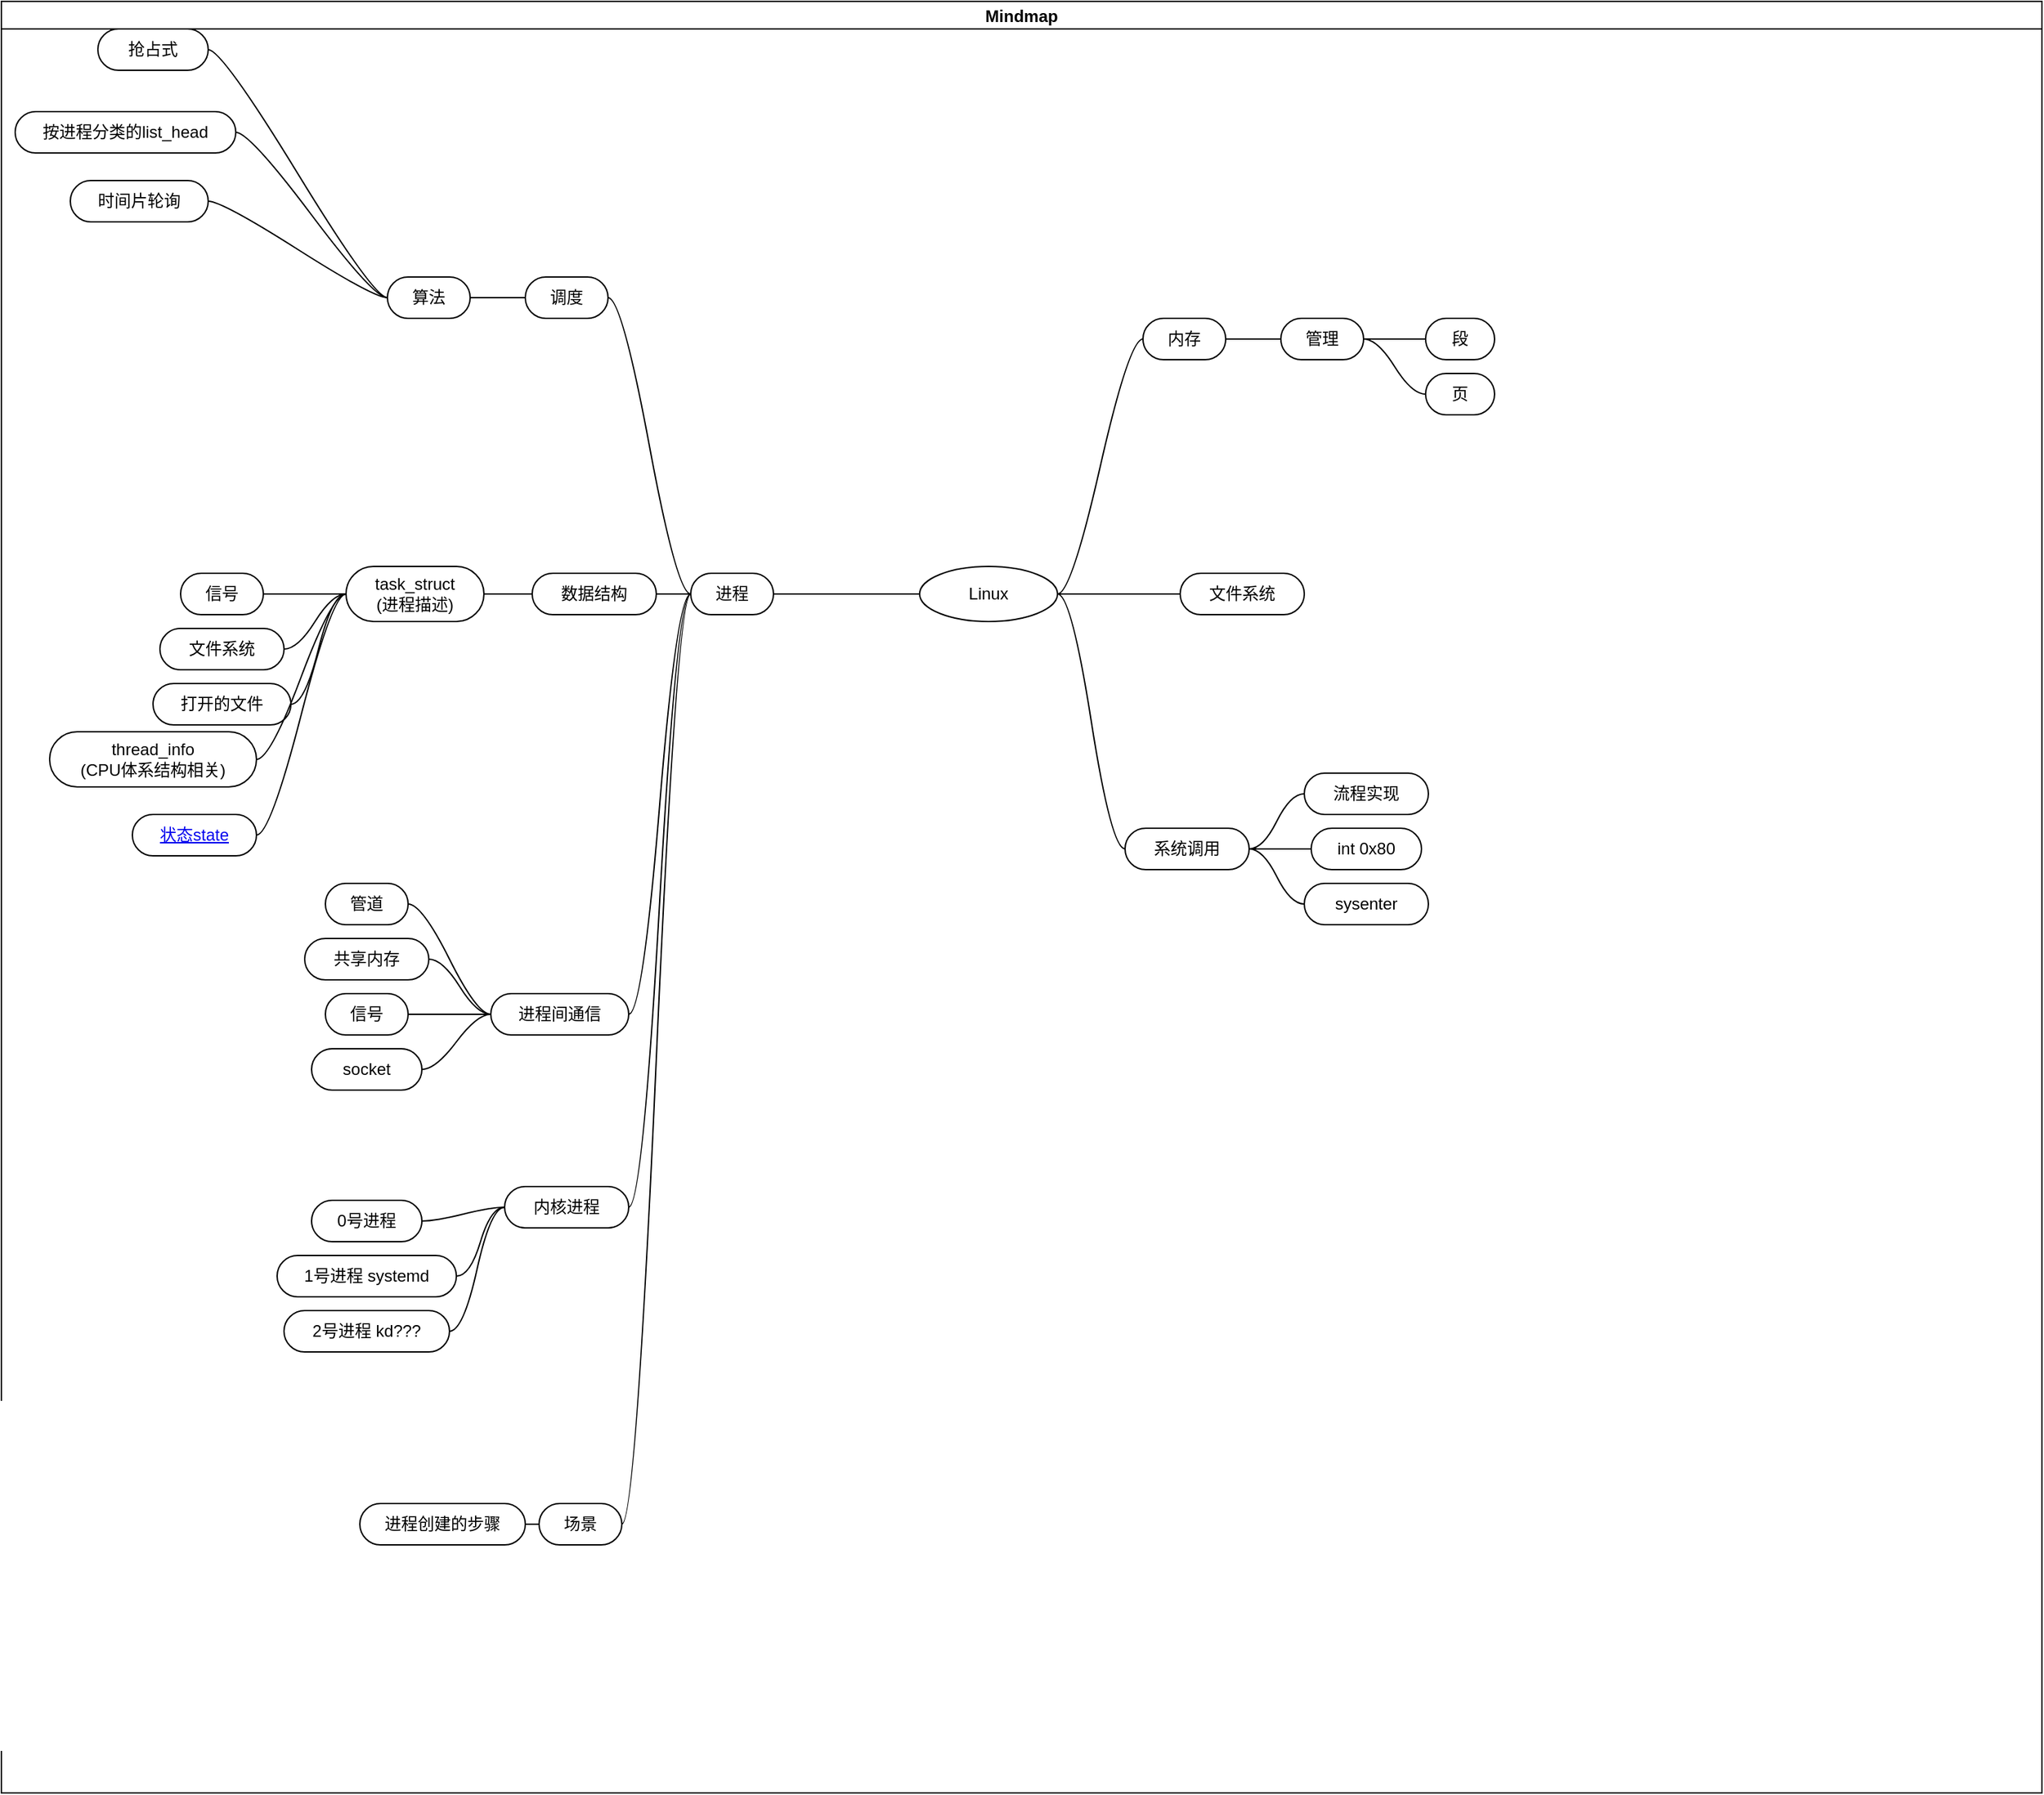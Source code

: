 <mxfile version="15.4.0" type="device" pages="4"><diagram id="NC5dIXXoRsDN5u-SF4t0" name="intro"><mxGraphModel dx="2013" dy="680" grid="1" gridSize="10" guides="1" tooltips="1" connect="1" arrows="1" fold="1" page="1" pageScale="1" pageWidth="827" pageHeight="1169" math="0" shadow="0"><root><mxCell id="0"/><mxCell id="1" parent="0"/><mxCell id="1fJ5fawiRtfGWaynXTLA-1" value="Mindmap" style="swimlane;startSize=20;horizontal=1;containerType=tree;" vertex="1" parent="1"><mxGeometry x="-110" y="20" width="1480" height="1300" as="geometry"/></mxCell><mxCell id="1fJ5fawiRtfGWaynXTLA-2" value="" style="edgeStyle=entityRelationEdgeStyle;startArrow=none;endArrow=none;segment=10;curved=1;rounded=0;" edge="1" parent="1fJ5fawiRtfGWaynXTLA-1" source="1fJ5fawiRtfGWaynXTLA-6" target="1fJ5fawiRtfGWaynXTLA-7"><mxGeometry relative="1" as="geometry"/></mxCell><mxCell id="1fJ5fawiRtfGWaynXTLA-4" value="" style="edgeStyle=entityRelationEdgeStyle;startArrow=none;endArrow=none;segment=10;curved=1;rounded=0;" edge="1" parent="1fJ5fawiRtfGWaynXTLA-1" source="1fJ5fawiRtfGWaynXTLA-6" target="1fJ5fawiRtfGWaynXTLA-9"><mxGeometry relative="1" as="geometry"/></mxCell><mxCell id="1fJ5fawiRtfGWaynXTLA-6" value="Linux" style="ellipse;whiteSpace=wrap;html=1;align=center;treeFolding=1;treeMoving=1;newEdgeStyle={&quot;edgeStyle&quot;:&quot;entityRelationEdgeStyle&quot;,&quot;startArrow&quot;:&quot;none&quot;,&quot;endArrow&quot;:&quot;none&quot;,&quot;segment&quot;:10,&quot;curved&quot;:1};" vertex="1" parent="1fJ5fawiRtfGWaynXTLA-1"><mxGeometry x="666" y="410" width="100" height="40" as="geometry"/></mxCell><mxCell id="1fJ5fawiRtfGWaynXTLA-7" value="内存" style="whiteSpace=wrap;html=1;rounded=1;arcSize=50;align=center;verticalAlign=middle;strokeWidth=1;autosize=1;spacing=4;treeFolding=1;treeMoving=1;newEdgeStyle={&quot;edgeStyle&quot;:&quot;entityRelationEdgeStyle&quot;,&quot;startArrow&quot;:&quot;none&quot;,&quot;endArrow&quot;:&quot;none&quot;,&quot;segment&quot;:10,&quot;curved&quot;:1};" vertex="1" parent="1fJ5fawiRtfGWaynXTLA-1"><mxGeometry x="828" y="230" width="60" height="30" as="geometry"/></mxCell><mxCell id="1fJ5fawiRtfGWaynXTLA-9" value="进程" style="whiteSpace=wrap;html=1;rounded=1;arcSize=50;align=center;verticalAlign=middle;strokeWidth=1;autosize=1;spacing=4;treeFolding=1;treeMoving=1;newEdgeStyle={&quot;edgeStyle&quot;:&quot;entityRelationEdgeStyle&quot;,&quot;startArrow&quot;:&quot;none&quot;,&quot;endArrow&quot;:&quot;none&quot;,&quot;segment&quot;:10,&quot;curved&quot;:1};" vertex="1" parent="1fJ5fawiRtfGWaynXTLA-1"><mxGeometry x="500" y="415" width="60" height="30" as="geometry"/></mxCell><mxCell id="1fJ5fawiRtfGWaynXTLA-11" value="" style="edgeStyle=entityRelationEdgeStyle;startArrow=none;endArrow=none;segment=10;curved=1;rounded=0;" edge="1" target="1fJ5fawiRtfGWaynXTLA-12" source="1fJ5fawiRtfGWaynXTLA-9" parent="1fJ5fawiRtfGWaynXTLA-1"><mxGeometry relative="1" as="geometry"><mxPoint x="706" y="525" as="sourcePoint"/></mxGeometry></mxCell><mxCell id="1fJ5fawiRtfGWaynXTLA-12" value="数据结构" style="whiteSpace=wrap;html=1;rounded=1;arcSize=50;align=center;verticalAlign=middle;strokeWidth=1;autosize=1;spacing=4;treeFolding=1;treeMoving=1;newEdgeStyle={&quot;edgeStyle&quot;:&quot;entityRelationEdgeStyle&quot;,&quot;startArrow&quot;:&quot;none&quot;,&quot;endArrow&quot;:&quot;none&quot;,&quot;segment&quot;:10,&quot;curved&quot;:1};" vertex="1" parent="1fJ5fawiRtfGWaynXTLA-1"><mxGeometry x="385" y="415" width="90" height="30" as="geometry"/></mxCell><mxCell id="1fJ5fawiRtfGWaynXTLA-13" value="" style="edgeStyle=entityRelationEdgeStyle;startArrow=none;endArrow=none;segment=10;curved=1;rounded=0;" edge="1" target="1fJ5fawiRtfGWaynXTLA-14" source="1fJ5fawiRtfGWaynXTLA-9" parent="1fJ5fawiRtfGWaynXTLA-1"><mxGeometry relative="1" as="geometry"><mxPoint x="540" y="530" as="sourcePoint"/></mxGeometry></mxCell><mxCell id="1fJ5fawiRtfGWaynXTLA-14" value="调度" style="whiteSpace=wrap;html=1;rounded=1;arcSize=50;align=center;verticalAlign=middle;strokeWidth=1;autosize=1;spacing=4;treeFolding=1;treeMoving=1;newEdgeStyle={&quot;edgeStyle&quot;:&quot;entityRelationEdgeStyle&quot;,&quot;startArrow&quot;:&quot;none&quot;,&quot;endArrow&quot;:&quot;none&quot;,&quot;segment&quot;:10,&quot;curved&quot;:1};" vertex="1" parent="1fJ5fawiRtfGWaynXTLA-1"><mxGeometry x="380" y="200" width="60" height="30" as="geometry"/></mxCell><mxCell id="1fJ5fawiRtfGWaynXTLA-15" value="" style="edgeStyle=entityRelationEdgeStyle;startArrow=none;endArrow=none;segment=10;curved=1;rounded=0;" edge="1" target="1fJ5fawiRtfGWaynXTLA-16" source="1fJ5fawiRtfGWaynXTLA-12" parent="1fJ5fawiRtfGWaynXTLA-1"><mxGeometry relative="1" as="geometry"><mxPoint x="540" y="530" as="sourcePoint"/></mxGeometry></mxCell><mxCell id="1fJ5fawiRtfGWaynXTLA-16" value="task_struct&lt;br&gt;(进程描述)" style="whiteSpace=wrap;html=1;rounded=1;arcSize=50;align=center;verticalAlign=middle;strokeWidth=1;autosize=1;spacing=4;treeFolding=1;treeMoving=1;newEdgeStyle={&quot;edgeStyle&quot;:&quot;entityRelationEdgeStyle&quot;,&quot;startArrow&quot;:&quot;none&quot;,&quot;endArrow&quot;:&quot;none&quot;,&quot;segment&quot;:10,&quot;curved&quot;:1};" vertex="1" parent="1fJ5fawiRtfGWaynXTLA-1"><mxGeometry x="250" y="410" width="100" height="40" as="geometry"/></mxCell><mxCell id="1fJ5fawiRtfGWaynXTLA-17" value="" style="edgeStyle=entityRelationEdgeStyle;startArrow=none;endArrow=none;segment=10;curved=1;rounded=0;" edge="1" target="1fJ5fawiRtfGWaynXTLA-18" source="1fJ5fawiRtfGWaynXTLA-16" parent="1fJ5fawiRtfGWaynXTLA-1"><mxGeometry relative="1" as="geometry"><mxPoint x="425" y="530" as="sourcePoint"/></mxGeometry></mxCell><mxCell id="1fJ5fawiRtfGWaynXTLA-18" value="信号" style="whiteSpace=wrap;html=1;rounded=1;arcSize=50;align=center;verticalAlign=middle;strokeWidth=1;autosize=1;spacing=4;treeFolding=1;treeMoving=1;newEdgeStyle={&quot;edgeStyle&quot;:&quot;entityRelationEdgeStyle&quot;,&quot;startArrow&quot;:&quot;none&quot;,&quot;endArrow&quot;:&quot;none&quot;,&quot;segment&quot;:10,&quot;curved&quot;:1};" vertex="1" parent="1fJ5fawiRtfGWaynXTLA-1"><mxGeometry x="130" y="415" width="60" height="30" as="geometry"/></mxCell><mxCell id="1fJ5fawiRtfGWaynXTLA-19" value="" style="edgeStyle=entityRelationEdgeStyle;startArrow=none;endArrow=none;segment=10;curved=1;rounded=0;" edge="1" target="1fJ5fawiRtfGWaynXTLA-20" source="1fJ5fawiRtfGWaynXTLA-16" parent="1fJ5fawiRtfGWaynXTLA-1"><mxGeometry relative="1" as="geometry"><mxPoint x="290" y="530" as="sourcePoint"/></mxGeometry></mxCell><mxCell id="1fJ5fawiRtfGWaynXTLA-20" value="文件系统" style="whiteSpace=wrap;html=1;rounded=1;arcSize=50;align=center;verticalAlign=middle;strokeWidth=1;autosize=1;spacing=4;treeFolding=1;treeMoving=1;newEdgeStyle={&quot;edgeStyle&quot;:&quot;entityRelationEdgeStyle&quot;,&quot;startArrow&quot;:&quot;none&quot;,&quot;endArrow&quot;:&quot;none&quot;,&quot;segment&quot;:10,&quot;curved&quot;:1};" vertex="1" parent="1fJ5fawiRtfGWaynXTLA-1"><mxGeometry x="115" y="455" width="90" height="30" as="geometry"/></mxCell><mxCell id="1fJ5fawiRtfGWaynXTLA-21" value="" style="edgeStyle=entityRelationEdgeStyle;startArrow=none;endArrow=none;segment=10;curved=1;rounded=0;" edge="1" target="1fJ5fawiRtfGWaynXTLA-22" source="1fJ5fawiRtfGWaynXTLA-16" parent="1fJ5fawiRtfGWaynXTLA-1"><mxGeometry relative="1" as="geometry"><mxPoint x="290" y="530" as="sourcePoint"/></mxGeometry></mxCell><mxCell id="1fJ5fawiRtfGWaynXTLA-22" value="打开的文件" style="whiteSpace=wrap;html=1;rounded=1;arcSize=50;align=center;verticalAlign=middle;strokeWidth=1;autosize=1;spacing=4;treeFolding=1;treeMoving=1;newEdgeStyle={&quot;edgeStyle&quot;:&quot;entityRelationEdgeStyle&quot;,&quot;startArrow&quot;:&quot;none&quot;,&quot;endArrow&quot;:&quot;none&quot;,&quot;segment&quot;:10,&quot;curved&quot;:1};" vertex="1" parent="1fJ5fawiRtfGWaynXTLA-1"><mxGeometry x="110" y="495" width="100" height="30" as="geometry"/></mxCell><mxCell id="1fJ5fawiRtfGWaynXTLA-23" value="" style="edgeStyle=entityRelationEdgeStyle;startArrow=none;endArrow=none;segment=10;curved=1;rounded=0;" edge="1" target="1fJ5fawiRtfGWaynXTLA-24" source="1fJ5fawiRtfGWaynXTLA-14" parent="1fJ5fawiRtfGWaynXTLA-1"><mxGeometry relative="1" as="geometry"><mxPoint x="520" y="370" as="sourcePoint"/></mxGeometry></mxCell><mxCell id="1fJ5fawiRtfGWaynXTLA-24" value="算法" style="whiteSpace=wrap;html=1;rounded=1;arcSize=50;align=center;verticalAlign=middle;strokeWidth=1;autosize=1;spacing=4;treeFolding=1;treeMoving=1;newEdgeStyle={&quot;edgeStyle&quot;:&quot;entityRelationEdgeStyle&quot;,&quot;startArrow&quot;:&quot;none&quot;,&quot;endArrow&quot;:&quot;none&quot;,&quot;segment&quot;:10,&quot;curved&quot;:1};" vertex="1" parent="1fJ5fawiRtfGWaynXTLA-1"><mxGeometry x="280" y="200" width="60" height="30" as="geometry"/></mxCell><mxCell id="1fJ5fawiRtfGWaynXTLA-25" value="" style="edgeStyle=entityRelationEdgeStyle;startArrow=none;endArrow=none;segment=10;curved=1;rounded=0;" edge="1" target="1fJ5fawiRtfGWaynXTLA-26" source="1fJ5fawiRtfGWaynXTLA-9" parent="1fJ5fawiRtfGWaynXTLA-1"><mxGeometry relative="1" as="geometry"><mxPoint x="540" y="530" as="sourcePoint"/></mxGeometry></mxCell><mxCell id="1fJ5fawiRtfGWaynXTLA-26" value="内核进程" style="whiteSpace=wrap;html=1;rounded=1;arcSize=50;align=center;verticalAlign=middle;strokeWidth=1;autosize=1;spacing=4;treeFolding=1;treeMoving=1;newEdgeStyle={&quot;edgeStyle&quot;:&quot;entityRelationEdgeStyle&quot;,&quot;startArrow&quot;:&quot;none&quot;,&quot;endArrow&quot;:&quot;none&quot;,&quot;segment&quot;:10,&quot;curved&quot;:1};" vertex="1" parent="1fJ5fawiRtfGWaynXTLA-1"><mxGeometry x="365" y="860" width="90" height="30" as="geometry"/></mxCell><mxCell id="1fJ5fawiRtfGWaynXTLA-27" value="" style="edgeStyle=entityRelationEdgeStyle;startArrow=none;endArrow=none;segment=10;curved=1;rounded=0;" edge="1" target="1fJ5fawiRtfGWaynXTLA-28" source="1fJ5fawiRtfGWaynXTLA-26" parent="1fJ5fawiRtfGWaynXTLA-1"><mxGeometry relative="1" as="geometry"><mxPoint x="505" y="820" as="sourcePoint"/></mxGeometry></mxCell><mxCell id="1fJ5fawiRtfGWaynXTLA-28" value="0号进程" style="whiteSpace=wrap;html=1;rounded=1;arcSize=50;align=center;verticalAlign=middle;strokeWidth=1;autosize=1;spacing=4;treeFolding=1;treeMoving=1;newEdgeStyle={&quot;edgeStyle&quot;:&quot;entityRelationEdgeStyle&quot;,&quot;startArrow&quot;:&quot;none&quot;,&quot;endArrow&quot;:&quot;none&quot;,&quot;segment&quot;:10,&quot;curved&quot;:1};" vertex="1" parent="1fJ5fawiRtfGWaynXTLA-1"><mxGeometry x="225" y="870" width="80" height="30" as="geometry"/></mxCell><mxCell id="1fJ5fawiRtfGWaynXTLA-29" value="" style="edgeStyle=entityRelationEdgeStyle;startArrow=none;endArrow=none;segment=10;curved=1;rounded=0;" edge="1" target="1fJ5fawiRtfGWaynXTLA-30" source="1fJ5fawiRtfGWaynXTLA-26" parent="1fJ5fawiRtfGWaynXTLA-1"><mxGeometry relative="1" as="geometry"><mxPoint x="390" y="985" as="sourcePoint"/></mxGeometry></mxCell><mxCell id="1fJ5fawiRtfGWaynXTLA-30" value="1号进程 systemd" style="whiteSpace=wrap;html=1;rounded=1;arcSize=50;align=center;verticalAlign=middle;strokeWidth=1;autosize=1;spacing=4;treeFolding=1;treeMoving=1;newEdgeStyle={&quot;edgeStyle&quot;:&quot;entityRelationEdgeStyle&quot;,&quot;startArrow&quot;:&quot;none&quot;,&quot;endArrow&quot;:&quot;none&quot;,&quot;segment&quot;:10,&quot;curved&quot;:1};" vertex="1" parent="1fJ5fawiRtfGWaynXTLA-1"><mxGeometry x="200" y="910" width="130" height="30" as="geometry"/></mxCell><mxCell id="1fJ5fawiRtfGWaynXTLA-31" value="" style="edgeStyle=entityRelationEdgeStyle;startArrow=none;endArrow=none;segment=10;curved=1;rounded=0;" edge="1" target="1fJ5fawiRtfGWaynXTLA-32" source="1fJ5fawiRtfGWaynXTLA-26" parent="1fJ5fawiRtfGWaynXTLA-1"><mxGeometry relative="1" as="geometry"><mxPoint x="390" y="985" as="sourcePoint"/></mxGeometry></mxCell><mxCell id="1fJ5fawiRtfGWaynXTLA-32" value="2号进程 kd???" style="whiteSpace=wrap;html=1;rounded=1;arcSize=50;align=center;verticalAlign=middle;strokeWidth=1;autosize=1;spacing=4;treeFolding=1;treeMoving=1;newEdgeStyle={&quot;edgeStyle&quot;:&quot;entityRelationEdgeStyle&quot;,&quot;startArrow&quot;:&quot;none&quot;,&quot;endArrow&quot;:&quot;none&quot;,&quot;segment&quot;:10,&quot;curved&quot;:1};" vertex="1" parent="1fJ5fawiRtfGWaynXTLA-1"><mxGeometry x="205" y="950" width="120" height="30" as="geometry"/></mxCell><mxCell id="1fJ5fawiRtfGWaynXTLA-33" value="" style="edgeStyle=entityRelationEdgeStyle;startArrow=none;endArrow=none;segment=10;curved=1;rounded=0;" edge="1" target="1fJ5fawiRtfGWaynXTLA-34" source="1fJ5fawiRtfGWaynXTLA-24" parent="1fJ5fawiRtfGWaynXTLA-1"><mxGeometry relative="1" as="geometry"><mxPoint x="420" y="315" as="sourcePoint"/></mxGeometry></mxCell><mxCell id="1fJ5fawiRtfGWaynXTLA-34" value="时间片轮询" style="whiteSpace=wrap;html=1;rounded=1;arcSize=50;align=center;verticalAlign=middle;strokeWidth=1;autosize=1;spacing=4;treeFolding=1;treeMoving=1;newEdgeStyle={&quot;edgeStyle&quot;:&quot;entityRelationEdgeStyle&quot;,&quot;startArrow&quot;:&quot;none&quot;,&quot;endArrow&quot;:&quot;none&quot;,&quot;segment&quot;:10,&quot;curved&quot;:1};" vertex="1" parent="1fJ5fawiRtfGWaynXTLA-1"><mxGeometry x="50" y="130" width="100" height="30" as="geometry"/></mxCell><mxCell id="1fJ5fawiRtfGWaynXTLA-35" value="" style="edgeStyle=entityRelationEdgeStyle;startArrow=none;endArrow=none;segment=10;curved=1;rounded=0;" edge="1" target="1fJ5fawiRtfGWaynXTLA-36" source="1fJ5fawiRtfGWaynXTLA-24" parent="1fJ5fawiRtfGWaynXTLA-1"><mxGeometry relative="1" as="geometry"><mxPoint x="320" y="315" as="sourcePoint"/></mxGeometry></mxCell><mxCell id="1fJ5fawiRtfGWaynXTLA-36" value="按进程分类的list_head" style="whiteSpace=wrap;html=1;rounded=1;arcSize=50;align=center;verticalAlign=middle;strokeWidth=1;autosize=1;spacing=4;treeFolding=1;treeMoving=1;newEdgeStyle={&quot;edgeStyle&quot;:&quot;entityRelationEdgeStyle&quot;,&quot;startArrow&quot;:&quot;none&quot;,&quot;endArrow&quot;:&quot;none&quot;,&quot;segment&quot;:10,&quot;curved&quot;:1};" vertex="1" parent="1fJ5fawiRtfGWaynXTLA-1"><mxGeometry x="10" y="80" width="160" height="30" as="geometry"/></mxCell><mxCell id="1fJ5fawiRtfGWaynXTLA-37" value="" style="edgeStyle=entityRelationEdgeStyle;startArrow=none;endArrow=none;segment=10;curved=1;rounded=0;" edge="1" target="1fJ5fawiRtfGWaynXTLA-38" source="1fJ5fawiRtfGWaynXTLA-24" parent="1fJ5fawiRtfGWaynXTLA-1"><mxGeometry relative="1" as="geometry"><mxPoint x="320" y="315" as="sourcePoint"/></mxGeometry></mxCell><mxCell id="1fJ5fawiRtfGWaynXTLA-38" value="抢占式" style="whiteSpace=wrap;html=1;rounded=1;arcSize=50;align=center;verticalAlign=middle;strokeWidth=1;autosize=1;spacing=4;treeFolding=1;treeMoving=1;newEdgeStyle={&quot;edgeStyle&quot;:&quot;entityRelationEdgeStyle&quot;,&quot;startArrow&quot;:&quot;none&quot;,&quot;endArrow&quot;:&quot;none&quot;,&quot;segment&quot;:10,&quot;curved&quot;:1};" vertex="1" parent="1fJ5fawiRtfGWaynXTLA-1"><mxGeometry x="70" y="20" width="80" height="30" as="geometry"/></mxCell><mxCell id="1fJ5fawiRtfGWaynXTLA-39" value="" style="edgeStyle=entityRelationEdgeStyle;startArrow=none;endArrow=none;segment=10;curved=1;rounded=0;" edge="1" target="1fJ5fawiRtfGWaynXTLA-40" source="1fJ5fawiRtfGWaynXTLA-9" parent="1fJ5fawiRtfGWaynXTLA-1"><mxGeometry relative="1" as="geometry"><mxPoint x="540" y="530" as="sourcePoint"/></mxGeometry></mxCell><mxCell id="1fJ5fawiRtfGWaynXTLA-40" value="场景" style="whiteSpace=wrap;html=1;rounded=1;arcSize=50;align=center;verticalAlign=middle;strokeWidth=1;autosize=1;spacing=4;treeFolding=1;treeMoving=1;newEdgeStyle={&quot;edgeStyle&quot;:&quot;entityRelationEdgeStyle&quot;,&quot;startArrow&quot;:&quot;none&quot;,&quot;endArrow&quot;:&quot;none&quot;,&quot;segment&quot;:10,&quot;curved&quot;:1};" vertex="1" parent="1fJ5fawiRtfGWaynXTLA-1"><mxGeometry x="390" y="1090" width="60" height="30" as="geometry"/></mxCell><mxCell id="1fJ5fawiRtfGWaynXTLA-41" value="" style="edgeStyle=entityRelationEdgeStyle;startArrow=none;endArrow=none;segment=10;curved=1;rounded=0;" edge="1" target="1fJ5fawiRtfGWaynXTLA-42" source="1fJ5fawiRtfGWaynXTLA-16" parent="1fJ5fawiRtfGWaynXTLA-1"><mxGeometry relative="1" as="geometry"><mxPoint x="415" y="560" as="sourcePoint"/></mxGeometry></mxCell><mxCell id="1fJ5fawiRtfGWaynXTLA-42" value="thread_info&lt;br&gt;(CPU体系结构相关)" style="whiteSpace=wrap;html=1;rounded=1;arcSize=50;align=center;verticalAlign=middle;strokeWidth=1;autosize=1;spacing=4;treeFolding=1;treeMoving=1;newEdgeStyle={&quot;edgeStyle&quot;:&quot;entityRelationEdgeStyle&quot;,&quot;startArrow&quot;:&quot;none&quot;,&quot;endArrow&quot;:&quot;none&quot;,&quot;segment&quot;:10,&quot;curved&quot;:1};" vertex="1" parent="1fJ5fawiRtfGWaynXTLA-1"><mxGeometry x="35" y="530" width="150" height="40" as="geometry"/></mxCell><mxCell id="1fJ5fawiRtfGWaynXTLA-43" value="" style="edgeStyle=entityRelationEdgeStyle;startArrow=none;endArrow=none;segment=10;curved=1;rounded=0;" edge="1" target="1fJ5fawiRtfGWaynXTLA-44" source="1fJ5fawiRtfGWaynXTLA-16" parent="1fJ5fawiRtfGWaynXTLA-1"><mxGeometry relative="1" as="geometry"><mxPoint x="415" y="560" as="sourcePoint"/></mxGeometry></mxCell><mxCell id="1fJ5fawiRtfGWaynXTLA-44" value="&lt;a href=&quot;data:page/id,ANKv2IUTJgYwum_a6hEW&quot;&gt;状态state&lt;/a&gt;" style="whiteSpace=wrap;html=1;rounded=1;arcSize=50;align=center;verticalAlign=middle;strokeWidth=1;autosize=1;spacing=4;treeFolding=1;treeMoving=1;newEdgeStyle={&quot;edgeStyle&quot;:&quot;entityRelationEdgeStyle&quot;,&quot;startArrow&quot;:&quot;none&quot;,&quot;endArrow&quot;:&quot;none&quot;,&quot;segment&quot;:10,&quot;curved&quot;:1};" vertex="1" parent="1fJ5fawiRtfGWaynXTLA-1"><mxGeometry x="95" y="590" width="90" height="30" as="geometry"/></mxCell><mxCell id="1fJ5fawiRtfGWaynXTLA-53" value="" style="edgeStyle=entityRelationEdgeStyle;startArrow=none;endArrow=none;segment=10;curved=1;rounded=0;" edge="1" target="1fJ5fawiRtfGWaynXTLA-54" source="1fJ5fawiRtfGWaynXTLA-6" parent="1fJ5fawiRtfGWaynXTLA-1"><mxGeometry relative="1" as="geometry"><mxPoint x="656" y="560" as="sourcePoint"/></mxGeometry></mxCell><mxCell id="1fJ5fawiRtfGWaynXTLA-54" value="文件系统" style="whiteSpace=wrap;html=1;rounded=1;arcSize=50;align=center;verticalAlign=middle;strokeWidth=1;autosize=1;spacing=4;treeFolding=1;treeMoving=1;newEdgeStyle={&quot;edgeStyle&quot;:&quot;entityRelationEdgeStyle&quot;,&quot;startArrow&quot;:&quot;none&quot;,&quot;endArrow&quot;:&quot;none&quot;,&quot;segment&quot;:10,&quot;curved&quot;:1};" vertex="1" parent="1fJ5fawiRtfGWaynXTLA-1"><mxGeometry x="855" y="415" width="90" height="30" as="geometry"/></mxCell><mxCell id="1fJ5fawiRtfGWaynXTLA-55" value="" style="edgeStyle=entityRelationEdgeStyle;startArrow=none;endArrow=none;segment=10;curved=1;rounded=0;" edge="1" target="1fJ5fawiRtfGWaynXTLA-56" source="1fJ5fawiRtfGWaynXTLA-7" parent="1fJ5fawiRtfGWaynXTLA-1"><mxGeometry relative="1" as="geometry"><mxPoint x="656" y="450" as="sourcePoint"/></mxGeometry></mxCell><mxCell id="1fJ5fawiRtfGWaynXTLA-56" value="管理" style="whiteSpace=wrap;html=1;rounded=1;arcSize=50;align=center;verticalAlign=middle;strokeWidth=1;autosize=1;spacing=4;treeFolding=1;treeMoving=1;newEdgeStyle={&quot;edgeStyle&quot;:&quot;entityRelationEdgeStyle&quot;,&quot;startArrow&quot;:&quot;none&quot;,&quot;endArrow&quot;:&quot;none&quot;,&quot;segment&quot;:10,&quot;curved&quot;:1};" vertex="1" parent="1fJ5fawiRtfGWaynXTLA-1"><mxGeometry x="928" y="230" width="60" height="30" as="geometry"/></mxCell><mxCell id="1fJ5fawiRtfGWaynXTLA-57" value="" style="edgeStyle=entityRelationEdgeStyle;startArrow=none;endArrow=none;segment=10;curved=1;rounded=0;" edge="1" target="1fJ5fawiRtfGWaynXTLA-58" source="1fJ5fawiRtfGWaynXTLA-56" parent="1fJ5fawiRtfGWaynXTLA-1"><mxGeometry relative="1" as="geometry"><mxPoint x="778" y="265" as="sourcePoint"/></mxGeometry></mxCell><mxCell id="1fJ5fawiRtfGWaynXTLA-58" value="段" style="whiteSpace=wrap;html=1;rounded=1;arcSize=50;align=center;verticalAlign=middle;strokeWidth=1;autosize=1;spacing=4;treeFolding=1;treeMoving=1;newEdgeStyle={&quot;edgeStyle&quot;:&quot;entityRelationEdgeStyle&quot;,&quot;startArrow&quot;:&quot;none&quot;,&quot;endArrow&quot;:&quot;none&quot;,&quot;segment&quot;:10,&quot;curved&quot;:1};" vertex="1" parent="1fJ5fawiRtfGWaynXTLA-1"><mxGeometry x="1033" y="230" width="50" height="30" as="geometry"/></mxCell><mxCell id="1fJ5fawiRtfGWaynXTLA-59" value="" style="edgeStyle=entityRelationEdgeStyle;startArrow=none;endArrow=none;segment=10;curved=1;rounded=0;" edge="1" target="1fJ5fawiRtfGWaynXTLA-60" source="1fJ5fawiRtfGWaynXTLA-56" parent="1fJ5fawiRtfGWaynXTLA-1"><mxGeometry relative="1" as="geometry"><mxPoint x="878" y="265" as="sourcePoint"/></mxGeometry></mxCell><mxCell id="1fJ5fawiRtfGWaynXTLA-60" value="页" style="whiteSpace=wrap;html=1;rounded=1;arcSize=50;align=center;verticalAlign=middle;strokeWidth=1;autosize=1;spacing=4;treeFolding=1;treeMoving=1;newEdgeStyle={&quot;edgeStyle&quot;:&quot;entityRelationEdgeStyle&quot;,&quot;startArrow&quot;:&quot;none&quot;,&quot;endArrow&quot;:&quot;none&quot;,&quot;segment&quot;:10,&quot;curved&quot;:1};" vertex="1" parent="1fJ5fawiRtfGWaynXTLA-1"><mxGeometry x="1033" y="270" width="50" height="30" as="geometry"/></mxCell><mxCell id="1fJ5fawiRtfGWaynXTLA-65" value="" style="edgeStyle=entityRelationEdgeStyle;startArrow=none;endArrow=none;segment=10;curved=1;rounded=0;" edge="1" target="1fJ5fawiRtfGWaynXTLA-66" source="1fJ5fawiRtfGWaynXTLA-40" parent="1fJ5fawiRtfGWaynXTLA-1"><mxGeometry relative="1" as="geometry"><mxPoint x="390" y="450" as="sourcePoint"/></mxGeometry></mxCell><mxCell id="1fJ5fawiRtfGWaynXTLA-66" value="进程创建的步骤" style="whiteSpace=wrap;html=1;rounded=1;arcSize=50;align=center;verticalAlign=middle;strokeWidth=1;autosize=1;spacing=4;treeFolding=1;treeMoving=1;newEdgeStyle={&quot;edgeStyle&quot;:&quot;entityRelationEdgeStyle&quot;,&quot;startArrow&quot;:&quot;none&quot;,&quot;endArrow&quot;:&quot;none&quot;,&quot;segment&quot;:10,&quot;curved&quot;:1};" vertex="1" parent="1fJ5fawiRtfGWaynXTLA-1"><mxGeometry x="260" y="1090" width="120" height="30" as="geometry"/></mxCell><mxCell id="1fJ5fawiRtfGWaynXTLA-67" value="" style="edgeStyle=entityRelationEdgeStyle;startArrow=none;endArrow=none;segment=10;curved=1;rounded=0;" edge="1" target="1fJ5fawiRtfGWaynXTLA-68" source="1fJ5fawiRtfGWaynXTLA-6" parent="1fJ5fawiRtfGWaynXTLA-1"><mxGeometry relative="1" as="geometry"><mxPoint x="656" y="450" as="sourcePoint"/></mxGeometry></mxCell><mxCell id="1fJ5fawiRtfGWaynXTLA-68" value="系统调用" style="whiteSpace=wrap;html=1;rounded=1;arcSize=50;align=center;verticalAlign=middle;strokeWidth=1;autosize=1;spacing=4;treeFolding=1;treeMoving=1;newEdgeStyle={&quot;edgeStyle&quot;:&quot;entityRelationEdgeStyle&quot;,&quot;startArrow&quot;:&quot;none&quot;,&quot;endArrow&quot;:&quot;none&quot;,&quot;segment&quot;:10,&quot;curved&quot;:1};" vertex="1" parent="1fJ5fawiRtfGWaynXTLA-1"><mxGeometry x="815" y="600" width="90" height="30" as="geometry"/></mxCell><mxCell id="1fJ5fawiRtfGWaynXTLA-71" value="" style="edgeStyle=entityRelationEdgeStyle;startArrow=none;endArrow=none;segment=10;curved=1;rounded=0;" edge="1" target="1fJ5fawiRtfGWaynXTLA-72" source="1fJ5fawiRtfGWaynXTLA-9" parent="1fJ5fawiRtfGWaynXTLA-1"><mxGeometry relative="1" as="geometry"><mxPoint x="390" y="450" as="sourcePoint"/></mxGeometry></mxCell><mxCell id="1fJ5fawiRtfGWaynXTLA-72" value="进程间通信" style="whiteSpace=wrap;html=1;rounded=1;arcSize=50;align=center;verticalAlign=middle;strokeWidth=1;autosize=1;spacing=4;treeFolding=1;treeMoving=1;newEdgeStyle={&quot;edgeStyle&quot;:&quot;entityRelationEdgeStyle&quot;,&quot;startArrow&quot;:&quot;none&quot;,&quot;endArrow&quot;:&quot;none&quot;,&quot;segment&quot;:10,&quot;curved&quot;:1};" vertex="1" parent="1fJ5fawiRtfGWaynXTLA-1"><mxGeometry x="355" y="720" width="100" height="30" as="geometry"/></mxCell><mxCell id="1fJ5fawiRtfGWaynXTLA-73" value="" style="edgeStyle=entityRelationEdgeStyle;startArrow=none;endArrow=none;segment=10;curved=1;rounded=0;" edge="1" target="1fJ5fawiRtfGWaynXTLA-74" source="1fJ5fawiRtfGWaynXTLA-72" parent="1fJ5fawiRtfGWaynXTLA-1"><mxGeometry relative="1" as="geometry"><mxPoint x="390" y="450" as="sourcePoint"/></mxGeometry></mxCell><mxCell id="1fJ5fawiRtfGWaynXTLA-74" value="信号" style="whiteSpace=wrap;html=1;rounded=1;arcSize=50;align=center;verticalAlign=middle;strokeWidth=1;autosize=1;spacing=4;treeFolding=1;treeMoving=1;newEdgeStyle={&quot;edgeStyle&quot;:&quot;entityRelationEdgeStyle&quot;,&quot;startArrow&quot;:&quot;none&quot;,&quot;endArrow&quot;:&quot;none&quot;,&quot;segment&quot;:10,&quot;curved&quot;:1};" vertex="1" parent="1fJ5fawiRtfGWaynXTLA-1"><mxGeometry x="235" y="720" width="60" height="30" as="geometry"/></mxCell><mxCell id="1fJ5fawiRtfGWaynXTLA-75" value="" style="edgeStyle=entityRelationEdgeStyle;startArrow=none;endArrow=none;segment=10;curved=1;rounded=0;" edge="1" target="1fJ5fawiRtfGWaynXTLA-76" source="1fJ5fawiRtfGWaynXTLA-72" parent="1fJ5fawiRtfGWaynXTLA-1"><mxGeometry relative="1" as="geometry"><mxPoint x="245" y="755" as="sourcePoint"/></mxGeometry></mxCell><mxCell id="1fJ5fawiRtfGWaynXTLA-76" value="共享内存" style="whiteSpace=wrap;html=1;rounded=1;arcSize=50;align=center;verticalAlign=middle;strokeWidth=1;autosize=1;spacing=4;treeFolding=1;treeMoving=1;newEdgeStyle={&quot;edgeStyle&quot;:&quot;entityRelationEdgeStyle&quot;,&quot;startArrow&quot;:&quot;none&quot;,&quot;endArrow&quot;:&quot;none&quot;,&quot;segment&quot;:10,&quot;curved&quot;:1};" vertex="1" parent="1fJ5fawiRtfGWaynXTLA-1"><mxGeometry x="220" y="680" width="90" height="30" as="geometry"/></mxCell><mxCell id="1fJ5fawiRtfGWaynXTLA-77" value="" style="edgeStyle=entityRelationEdgeStyle;startArrow=none;endArrow=none;segment=10;curved=1;rounded=0;" edge="1" target="1fJ5fawiRtfGWaynXTLA-78" source="1fJ5fawiRtfGWaynXTLA-72" parent="1fJ5fawiRtfGWaynXTLA-1"><mxGeometry relative="1" as="geometry"><mxPoint x="245" y="755" as="sourcePoint"/></mxGeometry></mxCell><mxCell id="1fJ5fawiRtfGWaynXTLA-78" value="管道" style="whiteSpace=wrap;html=1;rounded=1;arcSize=50;align=center;verticalAlign=middle;strokeWidth=1;autosize=1;spacing=4;treeFolding=1;treeMoving=1;newEdgeStyle={&quot;edgeStyle&quot;:&quot;entityRelationEdgeStyle&quot;,&quot;startArrow&quot;:&quot;none&quot;,&quot;endArrow&quot;:&quot;none&quot;,&quot;segment&quot;:10,&quot;curved&quot;:1};" vertex="1" parent="1fJ5fawiRtfGWaynXTLA-1"><mxGeometry x="235" y="640" width="60" height="30" as="geometry"/></mxCell><mxCell id="1fJ5fawiRtfGWaynXTLA-79" value="" style="edgeStyle=entityRelationEdgeStyle;startArrow=none;endArrow=none;segment=10;curved=1;rounded=0;" edge="1" target="1fJ5fawiRtfGWaynXTLA-80" source="1fJ5fawiRtfGWaynXTLA-72" parent="1fJ5fawiRtfGWaynXTLA-1"><mxGeometry relative="1" as="geometry"><mxPoint x="245" y="755" as="sourcePoint"/></mxGeometry></mxCell><mxCell id="1fJ5fawiRtfGWaynXTLA-80" value="socket" style="whiteSpace=wrap;html=1;rounded=1;arcSize=50;align=center;verticalAlign=middle;strokeWidth=1;autosize=1;spacing=4;treeFolding=1;treeMoving=1;newEdgeStyle={&quot;edgeStyle&quot;:&quot;entityRelationEdgeStyle&quot;,&quot;startArrow&quot;:&quot;none&quot;,&quot;endArrow&quot;:&quot;none&quot;,&quot;segment&quot;:10,&quot;curved&quot;:1};" vertex="1" parent="1fJ5fawiRtfGWaynXTLA-1"><mxGeometry x="225" y="760" width="80" height="30" as="geometry"/></mxCell><mxCell id="y5xMyb8mQK4-QUqh77GV-1" value="" style="edgeStyle=entityRelationEdgeStyle;startArrow=none;endArrow=none;segment=10;curved=1;rounded=0;" edge="1" target="y5xMyb8mQK4-QUqh77GV-2" source="1fJ5fawiRtfGWaynXTLA-68" parent="1fJ5fawiRtfGWaynXTLA-1"><mxGeometry relative="1" as="geometry"><mxPoint x="656" y="450" as="sourcePoint"/></mxGeometry></mxCell><mxCell id="y5xMyb8mQK4-QUqh77GV-2" value="int 0x80" style="whiteSpace=wrap;html=1;rounded=1;arcSize=50;align=center;verticalAlign=middle;strokeWidth=1;autosize=1;spacing=4;treeFolding=1;treeMoving=1;newEdgeStyle={&quot;edgeStyle&quot;:&quot;entityRelationEdgeStyle&quot;,&quot;startArrow&quot;:&quot;none&quot;,&quot;endArrow&quot;:&quot;none&quot;,&quot;segment&quot;:10,&quot;curved&quot;:1};" vertex="1" parent="1fJ5fawiRtfGWaynXTLA-1"><mxGeometry x="950" y="600" width="80" height="30" as="geometry"/></mxCell><mxCell id="y5xMyb8mQK4-QUqh77GV-3" value="" style="edgeStyle=entityRelationEdgeStyle;startArrow=none;endArrow=none;segment=10;curved=1;rounded=0;" edge="1" target="y5xMyb8mQK4-QUqh77GV-4" source="1fJ5fawiRtfGWaynXTLA-68" parent="1fJ5fawiRtfGWaynXTLA-1"><mxGeometry relative="1" as="geometry"><mxPoint x="795" y="635" as="sourcePoint"/></mxGeometry></mxCell><mxCell id="y5xMyb8mQK4-QUqh77GV-4" value="sysenter" style="whiteSpace=wrap;html=1;rounded=1;arcSize=50;align=center;verticalAlign=middle;strokeWidth=1;autosize=1;spacing=4;treeFolding=1;treeMoving=1;newEdgeStyle={&quot;edgeStyle&quot;:&quot;entityRelationEdgeStyle&quot;,&quot;startArrow&quot;:&quot;none&quot;,&quot;endArrow&quot;:&quot;none&quot;,&quot;segment&quot;:10,&quot;curved&quot;:1};" vertex="1" parent="1fJ5fawiRtfGWaynXTLA-1"><mxGeometry x="945" y="640" width="90" height="30" as="geometry"/></mxCell><mxCell id="y5xMyb8mQK4-QUqh77GV-5" value="" style="edgeStyle=entityRelationEdgeStyle;startArrow=none;endArrow=none;segment=10;curved=1;rounded=0;" edge="1" target="y5xMyb8mQK4-QUqh77GV-6" source="1fJ5fawiRtfGWaynXTLA-68" parent="1fJ5fawiRtfGWaynXTLA-1"><mxGeometry relative="1" as="geometry"><mxPoint x="795" y="635" as="sourcePoint"/></mxGeometry></mxCell><mxCell id="y5xMyb8mQK4-QUqh77GV-6" value="流程实现" style="whiteSpace=wrap;html=1;rounded=1;arcSize=50;align=center;verticalAlign=middle;strokeWidth=1;autosize=1;spacing=4;treeFolding=1;treeMoving=1;newEdgeStyle={&quot;edgeStyle&quot;:&quot;entityRelationEdgeStyle&quot;,&quot;startArrow&quot;:&quot;none&quot;,&quot;endArrow&quot;:&quot;none&quot;,&quot;segment&quot;:10,&quot;curved&quot;:1};" vertex="1" parent="1fJ5fawiRtfGWaynXTLA-1"><mxGeometry x="945" y="560" width="90" height="30" as="geometry"/></mxCell></root></mxGraphModel></diagram><diagram id="ANKv2IUTJgYwum_a6hEW" name="进程状态状态机"><mxGraphModel dx="1186" dy="680" grid="1" gridSize="10" guides="1" tooltips="1" connect="1" arrows="1" fold="1" page="1" pageScale="1" pageWidth="827" pageHeight="1169" math="0" shadow="0"><root><mxCell id="0098-gwPF9_Js4KS09Kv-0"/><mxCell id="0098-gwPF9_Js4KS09Kv-1" parent="0098-gwPF9_Js4KS09Kv-0"/></root></mxGraphModel></diagram><diagram id="llNpJYflTurC2SzkdogA" name="内存SLAB分配器"><mxGraphModel dx="1186" dy="680" grid="1" gridSize="10" guides="1" tooltips="1" connect="1" arrows="1" fold="1" page="1" pageScale="1" pageWidth="827" pageHeight="1169" math="0" shadow="0"><root><mxCell id="l6klx08r9EN3aqkwjh9D-0"/><mxCell id="l6klx08r9EN3aqkwjh9D-1" parent="l6klx08r9EN3aqkwjh9D-0"/></root></mxGraphModel></diagram><diagram id="HQt7UAz49H6ejc2Bv1H7" name="第 4 页"><mxGraphModel dx="1186" dy="680" grid="1" gridSize="10" guides="1" tooltips="1" connect="1" arrows="1" fold="1" page="1" pageScale="1" pageWidth="827" pageHeight="1169" math="0" shadow="0"><root><mxCell id="q5mnTY1sZ-sLeN9yLXOE-0"/><mxCell id="q5mnTY1sZ-sLeN9yLXOE-1" parent="q5mnTY1sZ-sLeN9yLXOE-0"/></root></mxGraphModel></diagram></mxfile>
